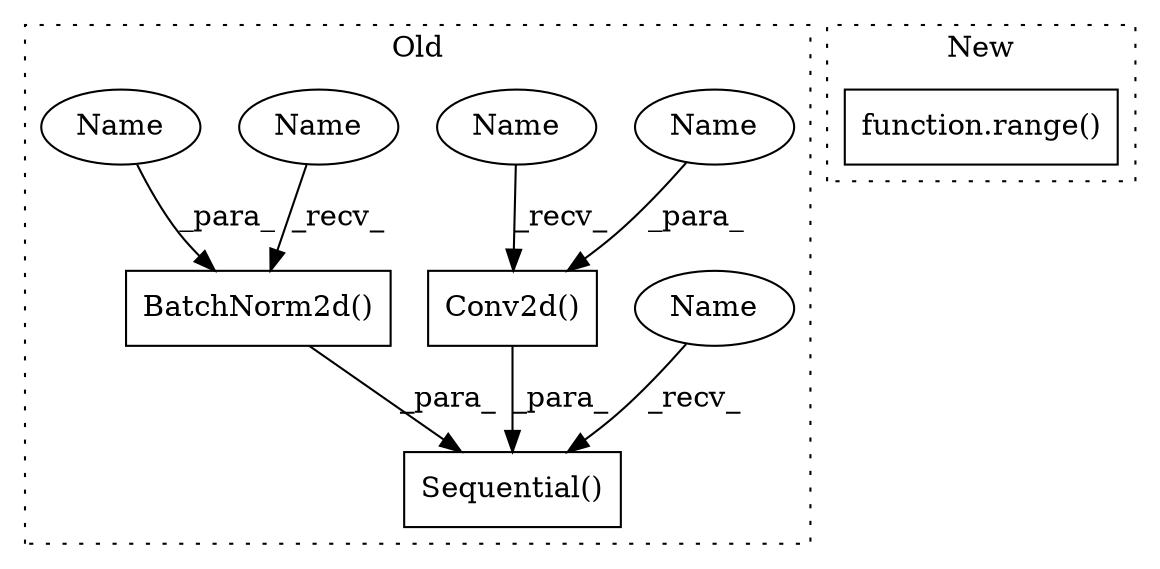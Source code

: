 digraph G {
subgraph cluster0 {
1 [label="BatchNorm2d()" a="75" s="1478,1499" l="15,1" shape="box"];
3 [label="Sequential()" a="75" s="1369,1689" l="27,10" shape="box"];
4 [label="Conv2d()" a="75" s="1396,1419" l="10,45" shape="box"];
5 [label="Name" a="87" s="1413" l="6" shape="ellipse"];
6 [label="Name" a="87" s="1493" l="6" shape="ellipse"];
7 [label="Name" a="87" s="1369" l="2" shape="ellipse"];
8 [label="Name" a="87" s="1396" l="2" shape="ellipse"];
9 [label="Name" a="87" s="1478" l="2" shape="ellipse"];
label = "Old";
style="dotted";
}
subgraph cluster1 {
2 [label="function.range()" a="75" s="2596,2617" l="6,1" shape="box"];
label = "New";
style="dotted";
}
1 -> 3 [label="_para_"];
4 -> 3 [label="_para_"];
5 -> 4 [label="_para_"];
6 -> 1 [label="_para_"];
7 -> 3 [label="_recv_"];
8 -> 4 [label="_recv_"];
9 -> 1 [label="_recv_"];
}